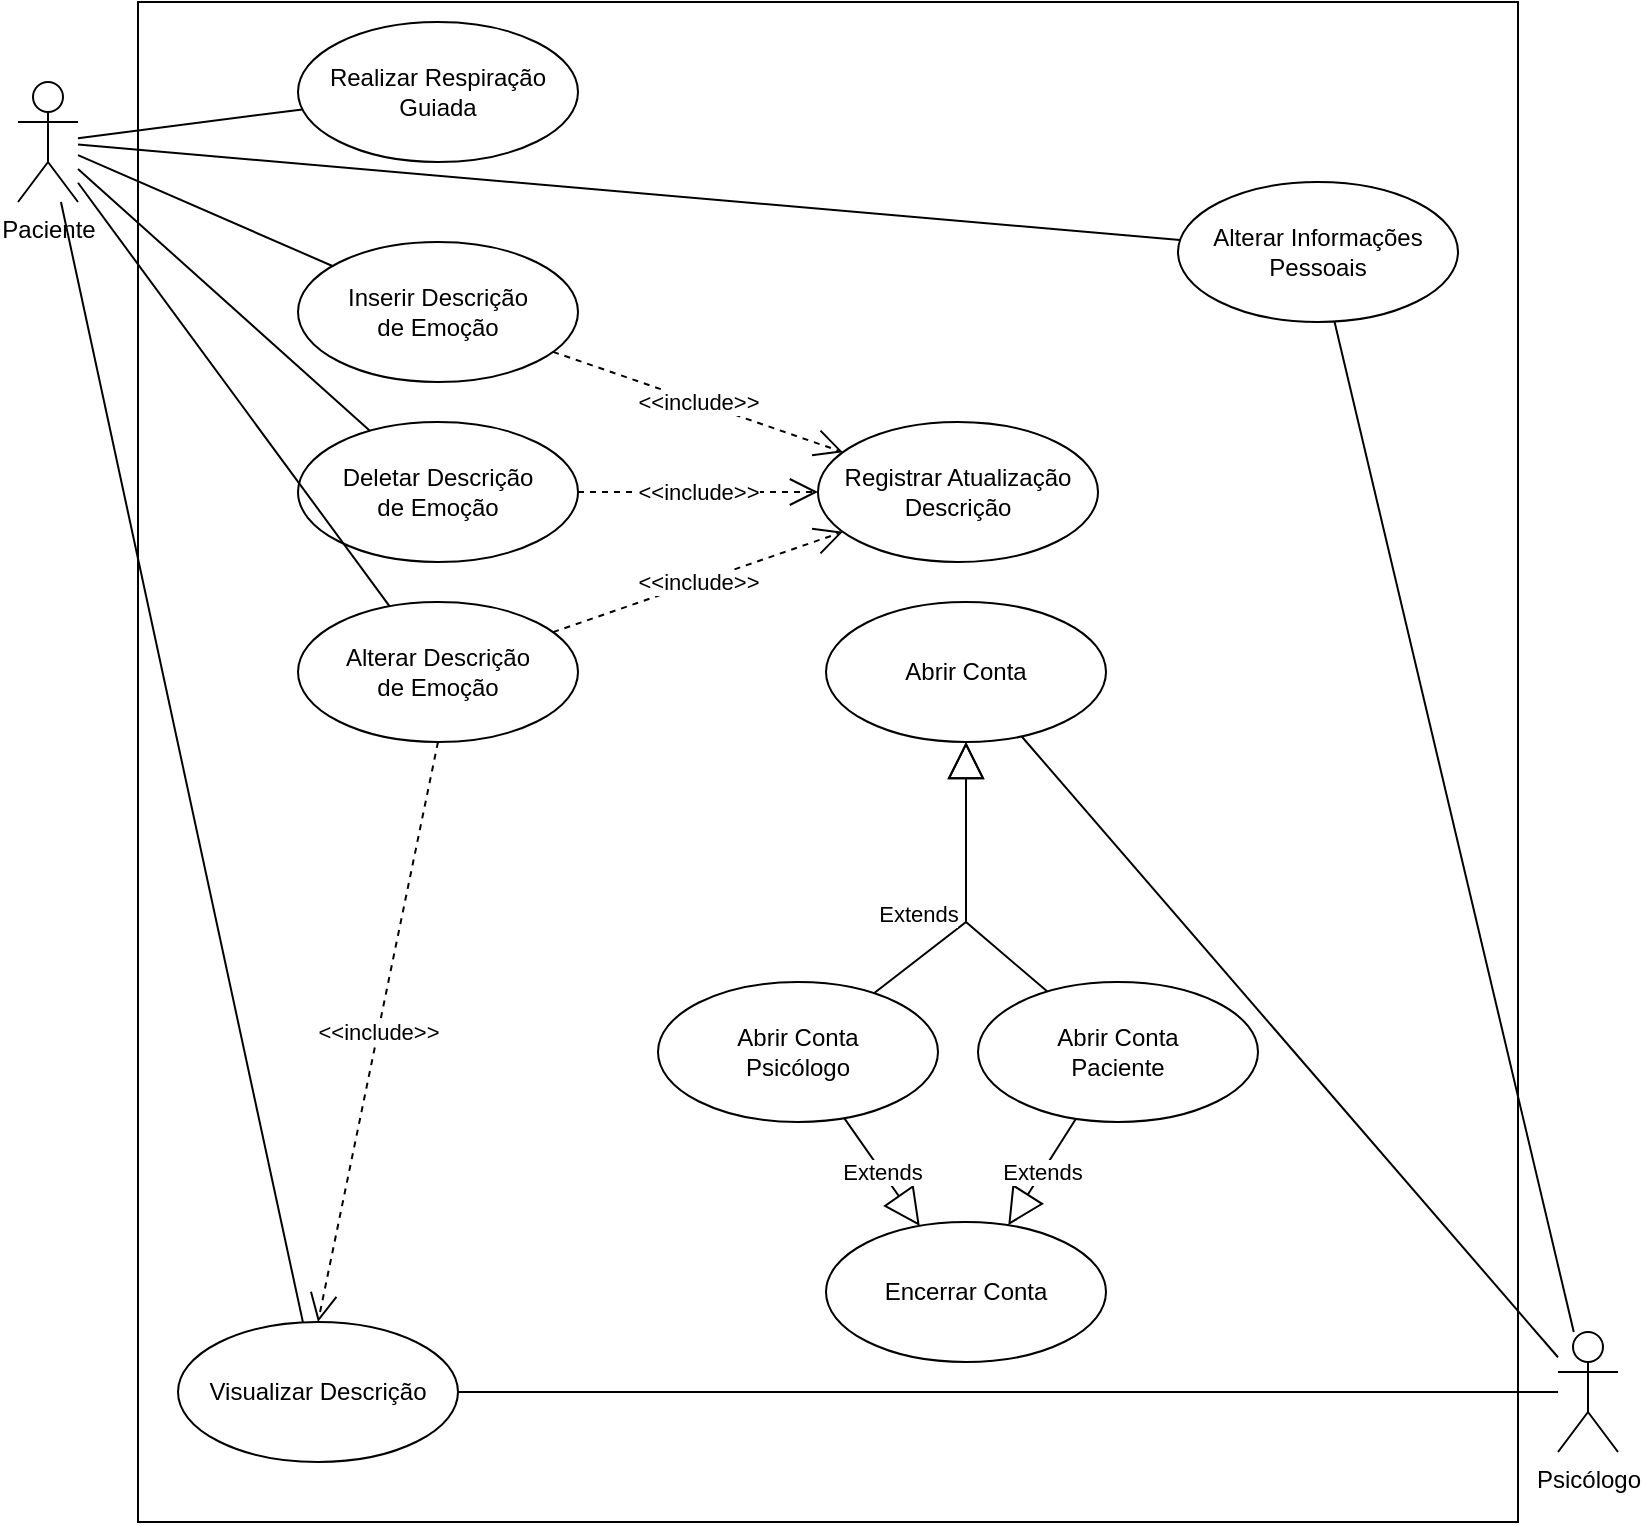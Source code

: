 <mxfile version="24.4.9" type="github">
  <diagram name="Página-1" id="Hd44bR5GmLUTdg6-NAdy">
    <mxGraphModel dx="1114" dy="610" grid="1" gridSize="10" guides="1" tooltips="1" connect="1" arrows="1" fold="1" page="1" pageScale="1" pageWidth="827" pageHeight="1169" math="0" shadow="0">
      <root>
        <mxCell id="0" />
        <mxCell id="1" parent="0" />
        <mxCell id="iIz3oTrs4AtjkBviymoM-1" value="" style="rounded=0;whiteSpace=wrap;html=1;" vertex="1" parent="1">
          <mxGeometry x="74" y="150" width="690" height="760" as="geometry" />
        </mxCell>
        <mxCell id="iIz3oTrs4AtjkBviymoM-2" value="Paciente" style="shape=umlActor;verticalLabelPosition=bottom;verticalAlign=top;html=1;" vertex="1" parent="1">
          <mxGeometry x="14" y="190" width="30" height="60" as="geometry" />
        </mxCell>
        <mxCell id="iIz3oTrs4AtjkBviymoM-3" value="&amp;lt;&amp;lt;include&amp;gt;&amp;gt;" style="endArrow=open;endSize=12;dashed=1;html=1;rounded=0;" edge="1" parent="1" source="iIz3oTrs4AtjkBviymoM-9" target="iIz3oTrs4AtjkBviymoM-12">
          <mxGeometry width="160" relative="1" as="geometry">
            <mxPoint x="224" y="590" as="sourcePoint" />
            <mxPoint x="421.574" y="468.284" as="targetPoint" />
          </mxGeometry>
        </mxCell>
        <mxCell id="iIz3oTrs4AtjkBviymoM-4" value="&amp;lt;&amp;lt;include&amp;gt;&amp;gt;" style="endArrow=open;endSize=12;dashed=1;html=1;rounded=0;" edge="1" parent="1" source="iIz3oTrs4AtjkBviymoM-8" target="iIz3oTrs4AtjkBviymoM-12">
          <mxGeometry width="160" relative="1" as="geometry">
            <mxPoint x="264" y="470" as="sourcePoint" />
            <mxPoint x="404" y="440" as="targetPoint" />
          </mxGeometry>
        </mxCell>
        <mxCell id="iIz3oTrs4AtjkBviymoM-5" value="&amp;lt;&amp;lt;include&amp;gt;&amp;gt;" style="endArrow=open;endSize=12;dashed=1;html=1;rounded=0;" edge="1" parent="1" source="iIz3oTrs4AtjkBviymoM-6" target="iIz3oTrs4AtjkBviymoM-12">
          <mxGeometry width="160" relative="1" as="geometry">
            <mxPoint x="264" y="360" as="sourcePoint" />
            <mxPoint x="421.574" y="411.716" as="targetPoint" />
          </mxGeometry>
        </mxCell>
        <mxCell id="iIz3oTrs4AtjkBviymoM-6" value="Inserir Descrição&lt;div&gt;de Emoção&lt;/div&gt;" style="ellipse;whiteSpace=wrap;html=1;" vertex="1" parent="1">
          <mxGeometry x="154" y="270" width="140" height="70" as="geometry" />
        </mxCell>
        <mxCell id="iIz3oTrs4AtjkBviymoM-7" value="" style="endArrow=none;html=1;rounded=0;" edge="1" parent="1" source="iIz3oTrs4AtjkBviymoM-2" target="iIz3oTrs4AtjkBviymoM-6">
          <mxGeometry width="50" height="50" relative="1" as="geometry">
            <mxPoint x="44" y="420" as="sourcePoint" />
            <mxPoint x="94" y="370" as="targetPoint" />
          </mxGeometry>
        </mxCell>
        <mxCell id="iIz3oTrs4AtjkBviymoM-8" value="Deletar Descrição&lt;div&gt;de Emoção&lt;/div&gt;" style="ellipse;whiteSpace=wrap;html=1;" vertex="1" parent="1">
          <mxGeometry x="154" y="360" width="140" height="70" as="geometry" />
        </mxCell>
        <mxCell id="iIz3oTrs4AtjkBviymoM-9" value="Alterar Descrição&lt;div&gt;de Emoção&lt;/div&gt;" style="ellipse;whiteSpace=wrap;html=1;" vertex="1" parent="1">
          <mxGeometry x="154" y="450" width="140" height="70" as="geometry" />
        </mxCell>
        <mxCell id="iIz3oTrs4AtjkBviymoM-10" value="" style="endArrow=none;html=1;rounded=0;" edge="1" parent="1" source="iIz3oTrs4AtjkBviymoM-2" target="iIz3oTrs4AtjkBviymoM-8">
          <mxGeometry width="50" height="50" relative="1" as="geometry">
            <mxPoint x="54" y="450" as="sourcePoint" />
            <mxPoint x="104" y="400" as="targetPoint" />
          </mxGeometry>
        </mxCell>
        <mxCell id="iIz3oTrs4AtjkBviymoM-11" value="" style="endArrow=none;html=1;rounded=0;" edge="1" parent="1" source="iIz3oTrs4AtjkBviymoM-2" target="iIz3oTrs4AtjkBviymoM-9">
          <mxGeometry width="50" height="50" relative="1" as="geometry">
            <mxPoint x="24" y="505" as="sourcePoint" />
            <mxPoint x="74" y="528" as="targetPoint" />
          </mxGeometry>
        </mxCell>
        <mxCell id="iIz3oTrs4AtjkBviymoM-12" value="Registrar Atualização&lt;div&gt;Descrição&lt;/div&gt;" style="ellipse;whiteSpace=wrap;html=1;" vertex="1" parent="1">
          <mxGeometry x="414" y="360" width="140" height="70" as="geometry" />
        </mxCell>
        <mxCell id="iIz3oTrs4AtjkBviymoM-13" value="&amp;lt;&amp;lt;include&amp;gt;&amp;gt;" style="endArrow=open;endSize=12;dashed=1;html=1;rounded=0;exitX=0.5;exitY=1;exitDx=0;exitDy=0;entryX=0.5;entryY=0;entryDx=0;entryDy=0;" edge="1" parent="1" source="iIz3oTrs4AtjkBviymoM-9" target="iIz3oTrs4AtjkBviymoM-14">
          <mxGeometry width="160" relative="1" as="geometry">
            <mxPoint x="184" y="630" as="sourcePoint" />
            <mxPoint x="164" y="780" as="targetPoint" />
          </mxGeometry>
        </mxCell>
        <mxCell id="iIz3oTrs4AtjkBviymoM-14" value="Visualizar Descrição" style="ellipse;whiteSpace=wrap;html=1;" vertex="1" parent="1">
          <mxGeometry x="94" y="810" width="140" height="70" as="geometry" />
        </mxCell>
        <mxCell id="iIz3oTrs4AtjkBviymoM-15" value="" style="endArrow=none;html=1;rounded=0;" edge="1" parent="1" source="iIz3oTrs4AtjkBviymoM-14" target="iIz3oTrs4AtjkBviymoM-2">
          <mxGeometry width="50" height="50" relative="1" as="geometry">
            <mxPoint x="444" y="690" as="sourcePoint" />
            <mxPoint x="494" y="640" as="targetPoint" />
          </mxGeometry>
        </mxCell>
        <mxCell id="iIz3oTrs4AtjkBviymoM-16" value="Abrir Conta" style="ellipse;whiteSpace=wrap;html=1;" vertex="1" parent="1">
          <mxGeometry x="418" y="450" width="140" height="70" as="geometry" />
        </mxCell>
        <mxCell id="iIz3oTrs4AtjkBviymoM-17" value="" style="endArrow=none;html=1;rounded=0;" edge="1" parent="1" source="iIz3oTrs4AtjkBviymoM-28" target="iIz3oTrs4AtjkBviymoM-16">
          <mxGeometry width="50" height="50" relative="1" as="geometry">
            <mxPoint x="781" y="774.714" as="sourcePoint" />
            <mxPoint x="494" y="550" as="targetPoint" />
          </mxGeometry>
        </mxCell>
        <mxCell id="iIz3oTrs4AtjkBviymoM-18" value="Extends" style="endArrow=block;endSize=16;endFill=0;html=1;rounded=0;" edge="1" parent="1" source="iIz3oTrs4AtjkBviymoM-20" target="iIz3oTrs4AtjkBviymoM-16">
          <mxGeometry x="-0.15" y="24" width="160" relative="1" as="geometry">
            <mxPoint x="501.619" y="674.49" as="sourcePoint" />
            <mxPoint x="544" y="580" as="targetPoint" />
            <Array as="points">
              <mxPoint x="488" y="610" />
            </Array>
            <mxPoint y="1" as="offset" />
          </mxGeometry>
        </mxCell>
        <mxCell id="iIz3oTrs4AtjkBviymoM-19" value="" style="endArrow=block;endSize=16;endFill=0;html=1;rounded=0;" edge="1" parent="1" source="iIz3oTrs4AtjkBviymoM-21" target="iIz3oTrs4AtjkBviymoM-16">
          <mxGeometry width="160" relative="1" as="geometry">
            <mxPoint x="593.412" y="675.588" as="sourcePoint" />
            <mxPoint x="544" y="580" as="targetPoint" />
            <Array as="points">
              <mxPoint x="488" y="610" />
            </Array>
          </mxGeometry>
        </mxCell>
        <mxCell id="iIz3oTrs4AtjkBviymoM-20" value="Abrir Conta&lt;div&gt;Psicólogo&lt;/div&gt;" style="ellipse;whiteSpace=wrap;html=1;" vertex="1" parent="1">
          <mxGeometry x="334" y="640" width="140" height="70" as="geometry" />
        </mxCell>
        <mxCell id="iIz3oTrs4AtjkBviymoM-21" value="Abrir Conta&lt;div&gt;Paciente&lt;br&gt;&lt;/div&gt;" style="ellipse;whiteSpace=wrap;html=1;" vertex="1" parent="1">
          <mxGeometry x="494" y="640" width="140" height="70" as="geometry" />
        </mxCell>
        <mxCell id="iIz3oTrs4AtjkBviymoM-22" value="Encerrar Conta" style="ellipse;whiteSpace=wrap;html=1;" vertex="1" parent="1">
          <mxGeometry x="418" y="760" width="140" height="70" as="geometry" />
        </mxCell>
        <mxCell id="iIz3oTrs4AtjkBviymoM-23" value="Realizar Respiração Guiada" style="ellipse;whiteSpace=wrap;html=1;" vertex="1" parent="1">
          <mxGeometry x="154" y="160" width="140" height="70" as="geometry" />
        </mxCell>
        <mxCell id="iIz3oTrs4AtjkBviymoM-24" value="" style="endArrow=none;html=1;rounded=0;" edge="1" parent="1" source="iIz3oTrs4AtjkBviymoM-2" target="iIz3oTrs4AtjkBviymoM-23">
          <mxGeometry width="50" height="50" relative="1" as="geometry">
            <mxPoint x="444" y="490" as="sourcePoint" />
            <mxPoint x="494" y="440" as="targetPoint" />
          </mxGeometry>
        </mxCell>
        <mxCell id="iIz3oTrs4AtjkBviymoM-25" value="Alterar Informações Pessoais" style="ellipse;whiteSpace=wrap;html=1;" vertex="1" parent="1">
          <mxGeometry x="594" y="240" width="140" height="70" as="geometry" />
        </mxCell>
        <mxCell id="iIz3oTrs4AtjkBviymoM-26" value="" style="endArrow=none;html=1;rounded=0;" edge="1" parent="1" source="iIz3oTrs4AtjkBviymoM-28" target="iIz3oTrs4AtjkBviymoM-25">
          <mxGeometry width="50" height="50" relative="1" as="geometry">
            <mxPoint x="799.372" y="845" as="sourcePoint" />
            <mxPoint x="494" y="540" as="targetPoint" />
          </mxGeometry>
        </mxCell>
        <mxCell id="iIz3oTrs4AtjkBviymoM-27" value="" style="endArrow=none;html=1;rounded=0;" edge="1" parent="1" source="iIz3oTrs4AtjkBviymoM-2" target="iIz3oTrs4AtjkBviymoM-25">
          <mxGeometry width="50" height="50" relative="1" as="geometry">
            <mxPoint x="444" y="590" as="sourcePoint" />
            <mxPoint x="494" y="540" as="targetPoint" />
          </mxGeometry>
        </mxCell>
        <mxCell id="iIz3oTrs4AtjkBviymoM-28" value="Psicólogo" style="shape=umlActor;verticalLabelPosition=bottom;verticalAlign=top;html=1;" vertex="1" parent="1">
          <mxGeometry x="784" y="815" width="30" height="60" as="geometry" />
        </mxCell>
        <mxCell id="iIz3oTrs4AtjkBviymoM-29" value="" style="endArrow=none;html=1;rounded=0;" edge="1" parent="1" source="iIz3oTrs4AtjkBviymoM-14" target="iIz3oTrs4AtjkBviymoM-28">
          <mxGeometry width="50" height="50" relative="1" as="geometry">
            <mxPoint x="444" y="690" as="sourcePoint" />
            <mxPoint x="494" y="640" as="targetPoint" />
          </mxGeometry>
        </mxCell>
        <mxCell id="iIz3oTrs4AtjkBviymoM-30" value="Extends" style="endArrow=block;endSize=16;endFill=0;html=1;rounded=0;" edge="1" parent="1" source="iIz3oTrs4AtjkBviymoM-20" target="iIz3oTrs4AtjkBviymoM-22">
          <mxGeometry width="160" relative="1" as="geometry">
            <mxPoint x="330" y="620" as="sourcePoint" />
            <mxPoint x="490" y="620" as="targetPoint" />
          </mxGeometry>
        </mxCell>
        <mxCell id="iIz3oTrs4AtjkBviymoM-31" value="Extends" style="endArrow=block;endSize=16;endFill=0;html=1;rounded=0;" edge="1" parent="1" source="iIz3oTrs4AtjkBviymoM-21" target="iIz3oTrs4AtjkBviymoM-22">
          <mxGeometry width="160" relative="1" as="geometry">
            <mxPoint x="437" y="718" as="sourcePoint" />
            <mxPoint x="475" y="772" as="targetPoint" />
          </mxGeometry>
        </mxCell>
      </root>
    </mxGraphModel>
  </diagram>
</mxfile>

